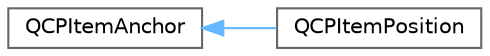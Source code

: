 digraph "Graphical Class Hierarchy"
{
 // LATEX_PDF_SIZE
  bgcolor="transparent";
  edge [fontname=Helvetica,fontsize=10,labelfontname=Helvetica,labelfontsize=10];
  node [fontname=Helvetica,fontsize=10,shape=box,height=0.2,width=0.4];
  rankdir="LR";
  Node0 [id="Node000000",label="QCPItemAnchor",height=0.2,width=0.4,color="grey40", fillcolor="white", style="filled",URL="$d7/d16/classQCPItemAnchor.html",tooltip=" "];
  Node0 -> Node1 [id="edge8_Node000000_Node000001",dir="back",color="steelblue1",style="solid",tooltip=" "];
  Node1 [id="Node000001",label="QCPItemPosition",height=0.2,width=0.4,color="grey40", fillcolor="white", style="filled",URL="$d9/dd1/classQCPItemPosition.html",tooltip=" "];
}
